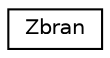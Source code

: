 digraph "Graphical Class Hierarchy"
{
  edge [fontname="Helvetica",fontsize="10",labelfontname="Helvetica",labelfontsize="10"];
  node [fontname="Helvetica",fontsize="10",shape=record];
  rankdir="LR";
  Node1 [label="Zbran",height=0.2,width=0.4,color="black", fillcolor="white", style="filled",URL="$class_zbran.html",tooltip="Trida reprezentujici Zbran tridy Hrdina. "];
}
